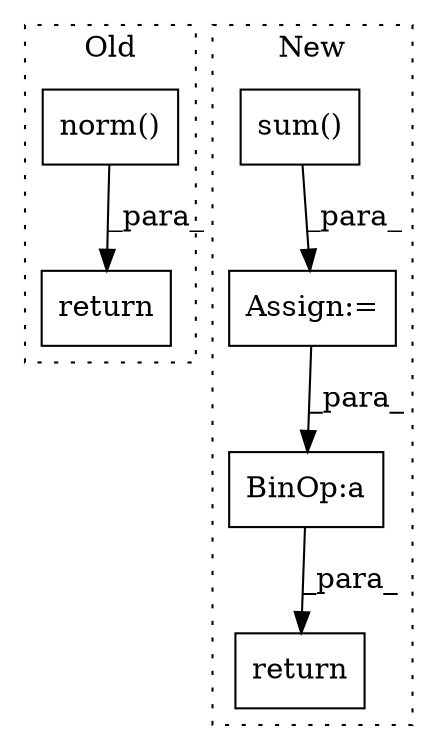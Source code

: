 digraph G {
subgraph cluster0 {
1 [label="norm()" a="75" s="3349" l="22" shape="box"];
3 [label="return" a="93" s="3405" l="7" shape="box"];
label = "Old";
style="dotted";
}
subgraph cluster1 {
2 [label="return" a="93" s="3620" l="7" shape="box"];
4 [label="Assign:=" a="68" s="3524" l="3" shape="box"];
5 [label="BinOp:a" a="82" s="3594" l="3" shape="box"];
6 [label="sum()" a="75" s="3527,3568" l="10,1" shape="box"];
label = "New";
style="dotted";
}
1 -> 3 [label="_para_"];
4 -> 5 [label="_para_"];
5 -> 2 [label="_para_"];
6 -> 4 [label="_para_"];
}